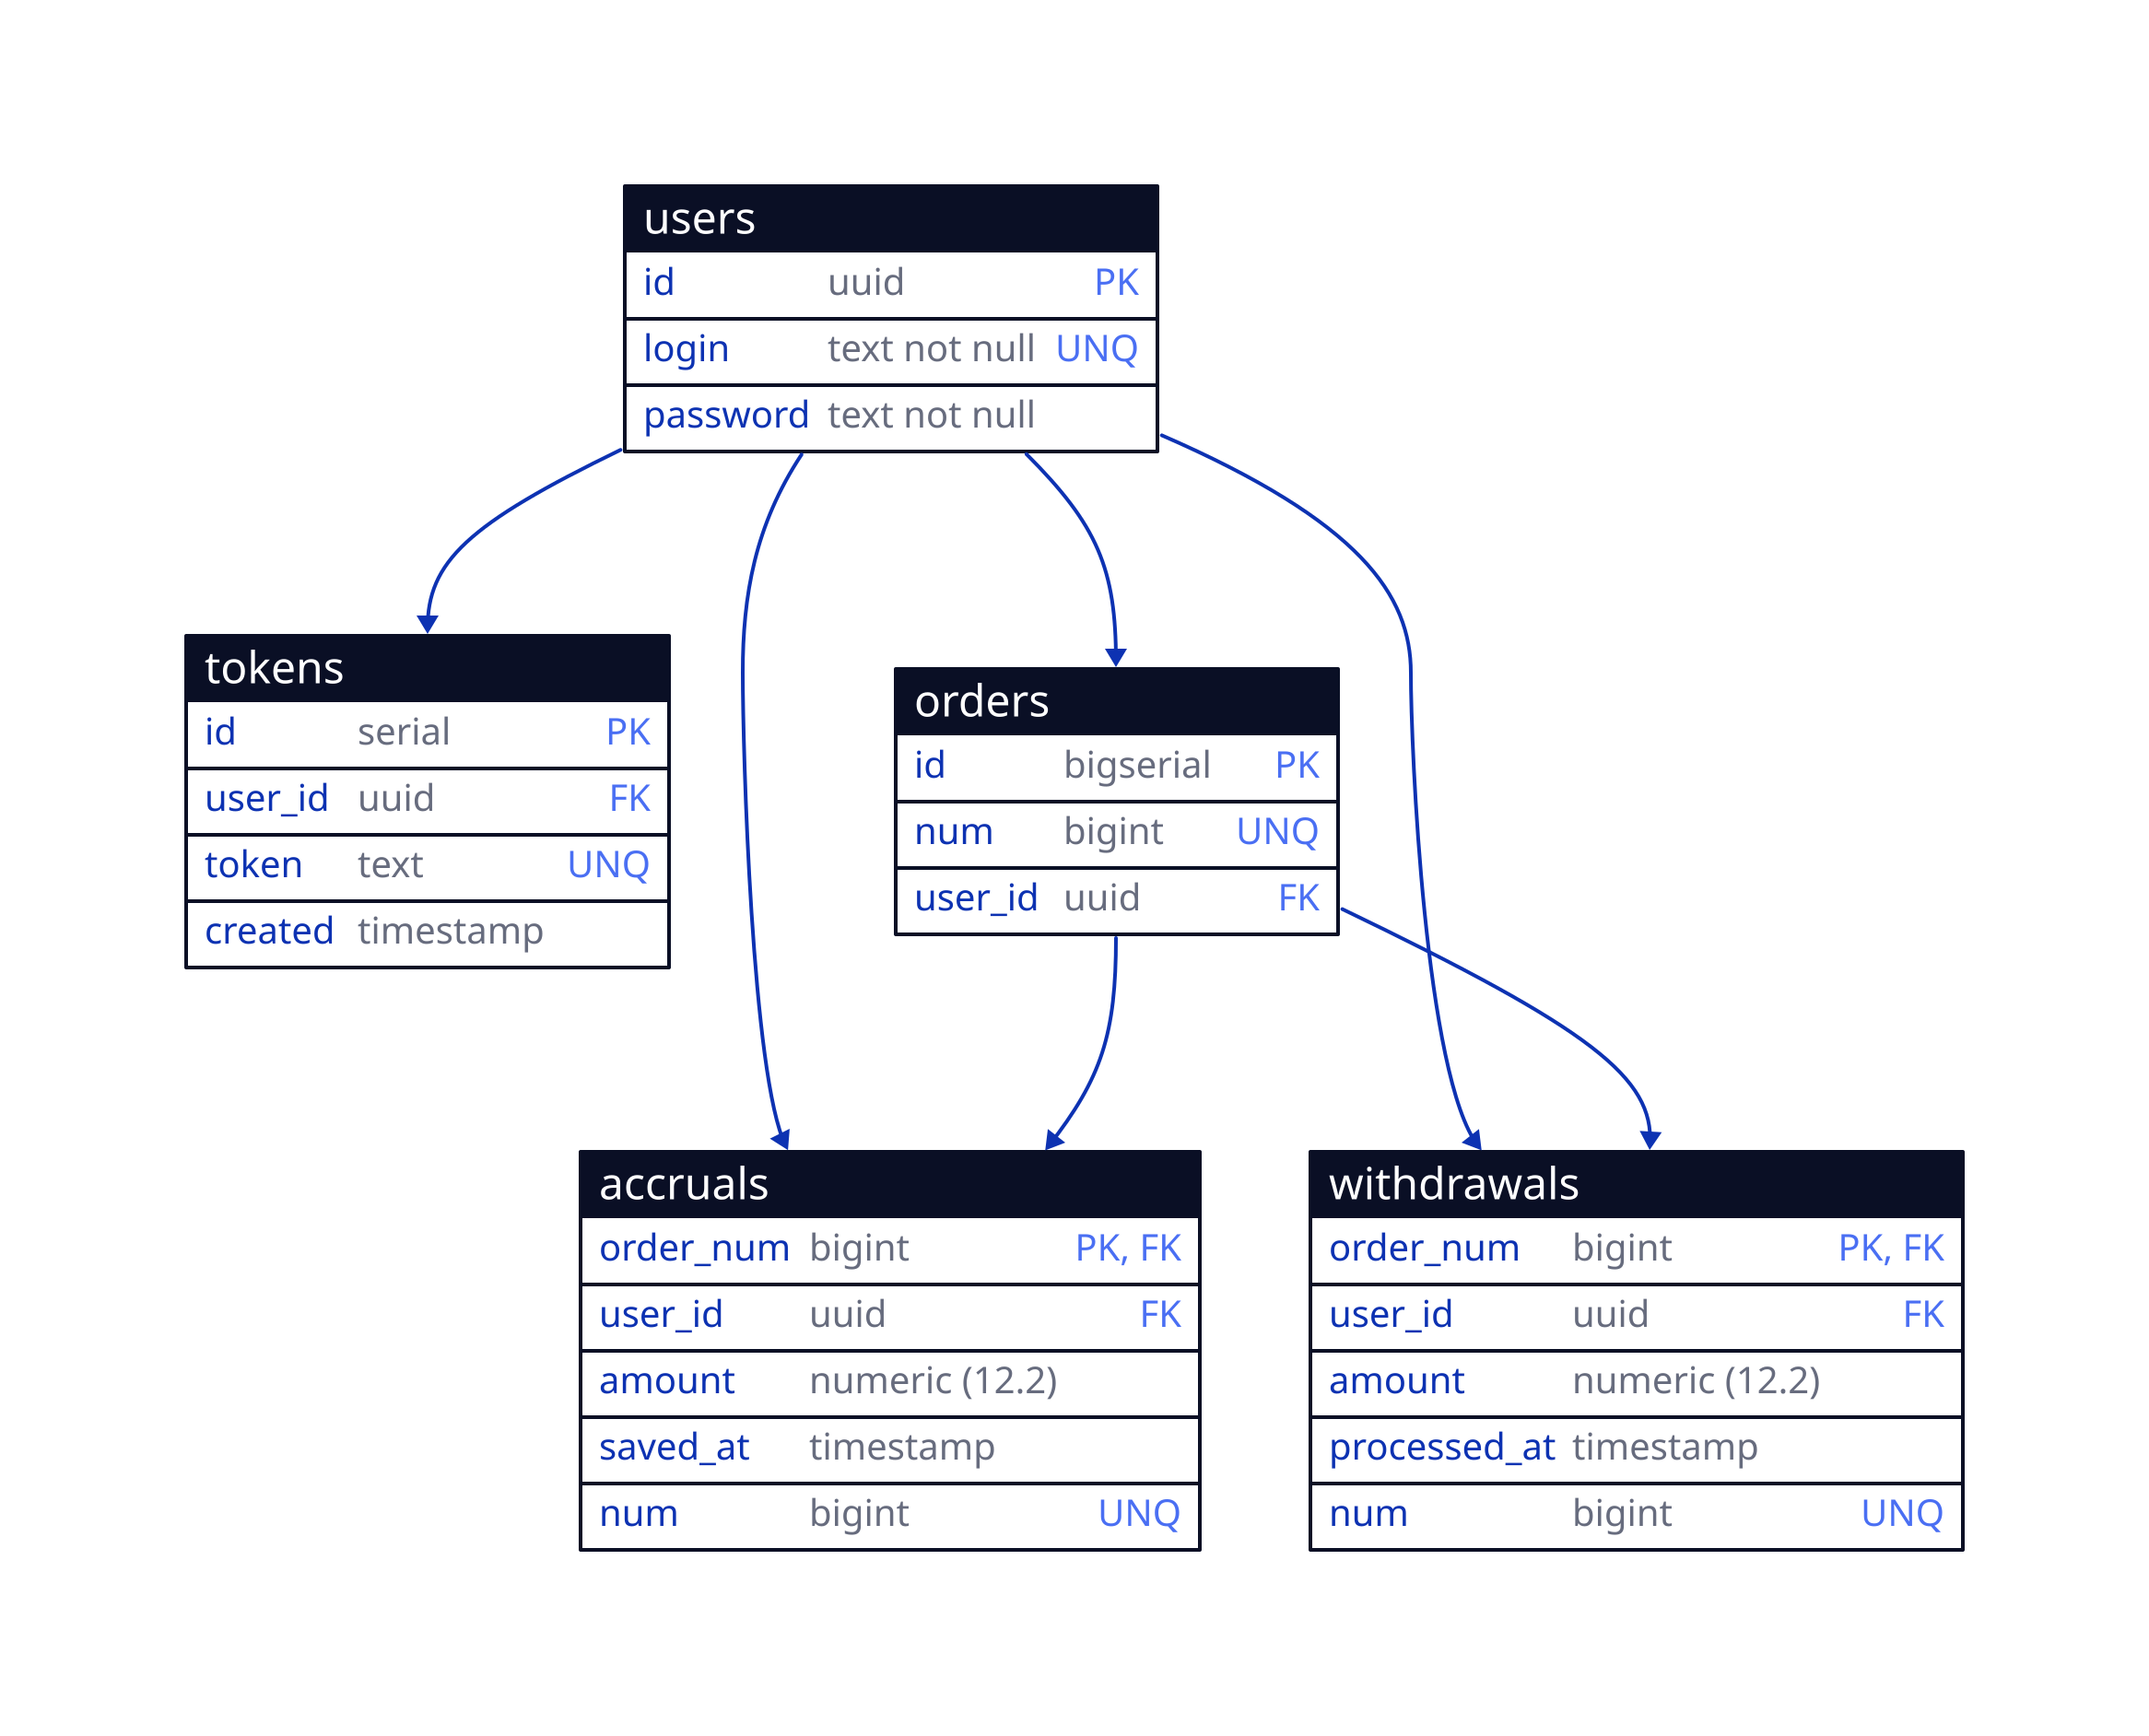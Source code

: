 users: {
  shape: sql_table

  id: uuid {constraint: PK}
  login: text not null {constraint: UNQ}
  password: text not null
}

tokens: {
  shape: sql_table

  id: serial {constraint: PK}
  user_id: uuid {constraint: FK}
  token: text {constraint: UNQ}
  created: timestamp
}

orders: {
  shape: sql_table

  id: bigserial {constraint: PK}
  num: bigint {constraint: UNQ}
  user_id: uuid {constraint: FK}
}

accruals: {
  shape: sql_table

  order_num: bigint {constraint: [PK, FK]}
  user_id: uuid {constraint: FK}
  amount: numeric (12.2)
  saved_at: timestamp
  num: bigint {constraint: UNQ}
}

withdrawals: {
  shape: sql_table

  order_num: bigint {constraint: [PK, FK]}
  user_id: uuid {constraint: FK}
  amount: numeric (12.2)
  processed_at: timestamp
  num: bigint {constraint: UNQ}
}

users.id -> tokens.user_id
users.id -> orders.user_id
users.id -> accruals.user_id
users.id -> withdrawals.user_id
orders.num -> accruals.order_num
orders.num -> withdrawals.order_num
